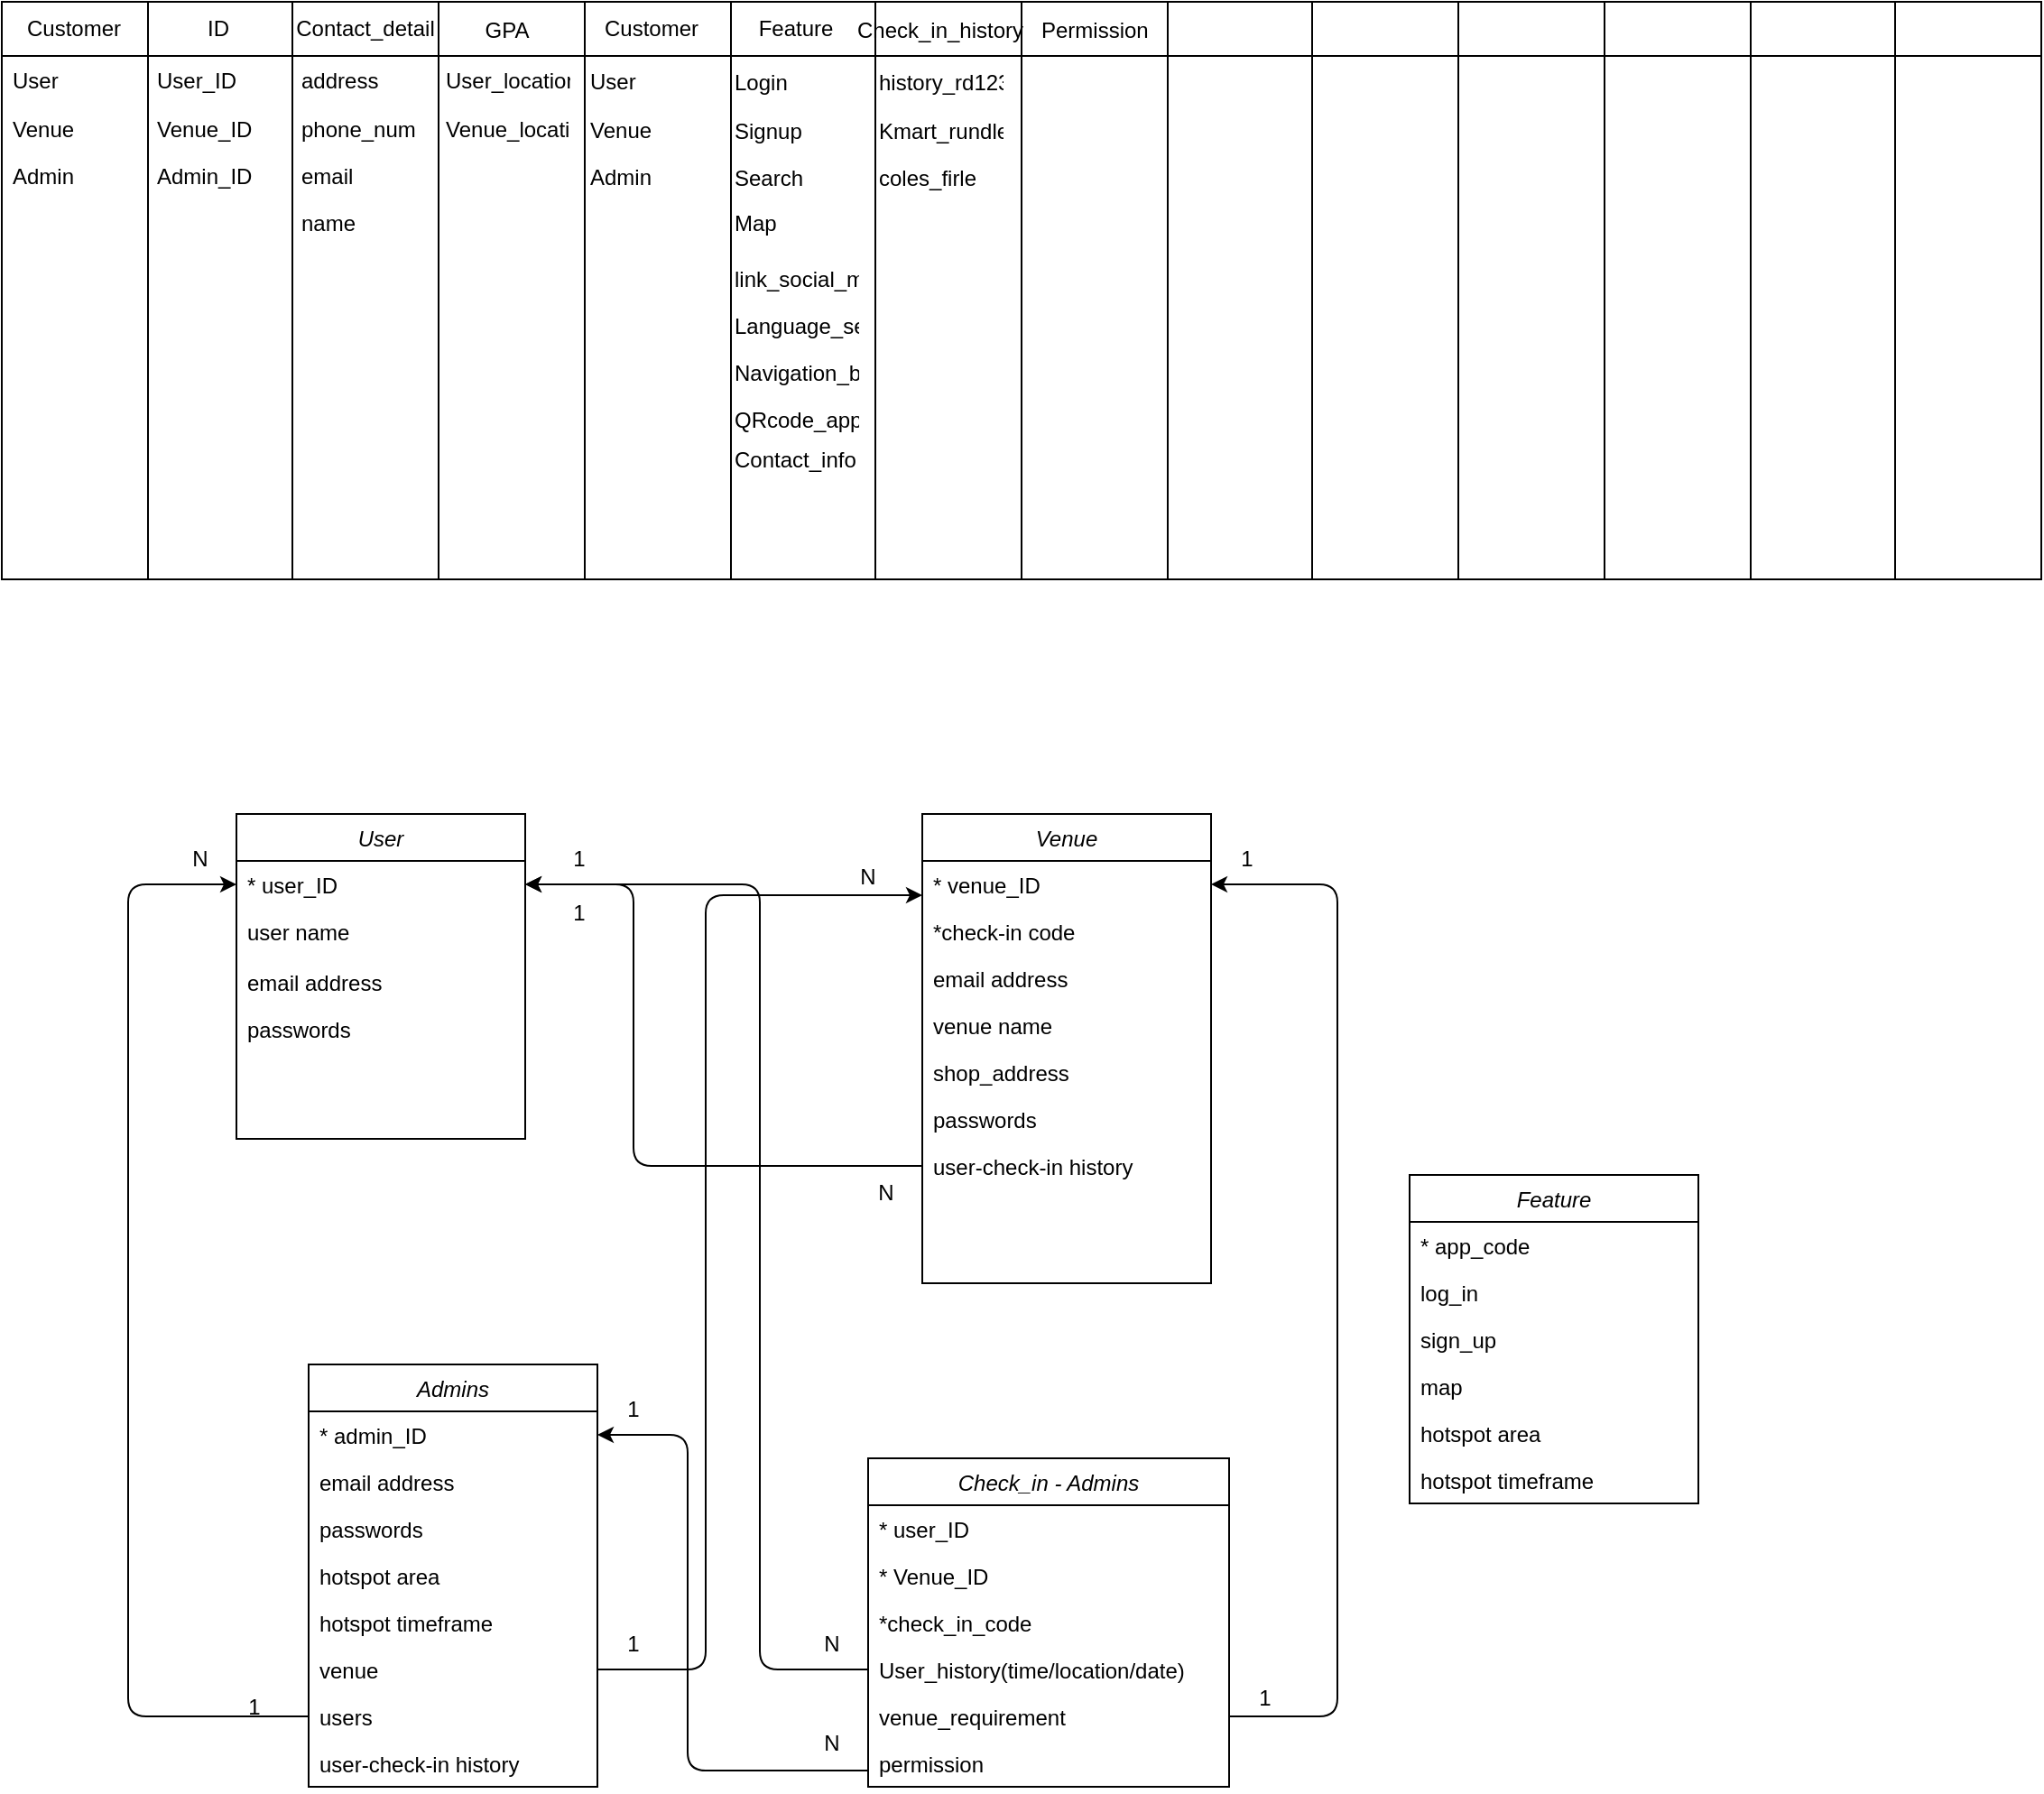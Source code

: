 <mxfile version="14.6.0" type="github">
  <diagram id="C5RBs43oDa-KdzZeNtuy" name="Page-1">
    <mxGraphModel dx="1242" dy="1795" grid="1" gridSize="10" guides="1" tooltips="1" connect="1" arrows="1" fold="1" page="1" pageScale="1" pageWidth="827" pageHeight="1169" math="0" shadow="0">
      <root>
        <mxCell id="WIyWlLk6GJQsqaUBKTNV-0" />
        <mxCell id="WIyWlLk6GJQsqaUBKTNV-1" parent="WIyWlLk6GJQsqaUBKTNV-0" />
        <mxCell id="zkfFHV4jXpPFQw0GAbJ--0" value="User" style="swimlane;fontStyle=2;align=center;verticalAlign=top;childLayout=stackLayout;horizontal=1;startSize=26;horizontalStack=0;resizeParent=1;resizeLast=0;collapsible=1;marginBottom=0;rounded=0;shadow=0;strokeWidth=1;" parent="WIyWlLk6GJQsqaUBKTNV-1" vertex="1">
          <mxGeometry x="150" y="330" width="160" height="180" as="geometry">
            <mxRectangle x="230" y="140" width="160" height="26" as="alternateBounds" />
          </mxGeometry>
        </mxCell>
        <mxCell id="zkfFHV4jXpPFQw0GAbJ--1" value="* user_ID" style="text;align=left;verticalAlign=top;spacingLeft=4;spacingRight=4;overflow=hidden;rotatable=0;points=[[0,0.5],[1,0.5]];portConstraint=eastwest;" parent="zkfFHV4jXpPFQw0GAbJ--0" vertex="1">
          <mxGeometry y="26" width="160" height="26" as="geometry" />
        </mxCell>
        <mxCell id="zkfFHV4jXpPFQw0GAbJ--2" value="user name" style="text;align=left;verticalAlign=top;spacingLeft=4;spacingRight=4;overflow=hidden;rotatable=0;points=[[0,0.5],[1,0.5]];portConstraint=eastwest;rounded=0;shadow=0;html=0;" parent="zkfFHV4jXpPFQw0GAbJ--0" vertex="1">
          <mxGeometry y="52" width="160" height="28" as="geometry" />
        </mxCell>
        <mxCell id="zkfFHV4jXpPFQw0GAbJ--3" value="email address" style="text;align=left;verticalAlign=top;spacingLeft=4;spacingRight=4;overflow=hidden;rotatable=0;points=[[0,0.5],[1,0.5]];portConstraint=eastwest;rounded=0;shadow=0;html=0;" parent="zkfFHV4jXpPFQw0GAbJ--0" vertex="1">
          <mxGeometry y="80" width="160" height="26" as="geometry" />
        </mxCell>
        <mxCell id="_Yc2YSAm_R70ft2o-H0N-0" value="passwords" style="text;align=left;verticalAlign=top;spacingLeft=4;spacingRight=4;overflow=hidden;rotatable=0;points=[[0,0.5],[1,0.5]];portConstraint=eastwest;rounded=0;shadow=0;html=0;" parent="zkfFHV4jXpPFQw0GAbJ--0" vertex="1">
          <mxGeometry y="106" width="160" height="26" as="geometry" />
        </mxCell>
        <mxCell id="_Yc2YSAm_R70ft2o-H0N-7" value="Venue" style="swimlane;fontStyle=2;align=center;verticalAlign=top;childLayout=stackLayout;horizontal=1;startSize=26;horizontalStack=0;resizeParent=1;resizeLast=0;collapsible=1;marginBottom=0;rounded=0;shadow=0;strokeWidth=1;" parent="WIyWlLk6GJQsqaUBKTNV-1" vertex="1">
          <mxGeometry x="530" y="330" width="160" height="260" as="geometry">
            <mxRectangle x="230" y="140" width="160" height="26" as="alternateBounds" />
          </mxGeometry>
        </mxCell>
        <mxCell id="_Yc2YSAm_R70ft2o-H0N-8" value="* venue_ID" style="text;align=left;verticalAlign=top;spacingLeft=4;spacingRight=4;overflow=hidden;rotatable=0;points=[[0,0.5],[1,0.5]];portConstraint=eastwest;" parent="_Yc2YSAm_R70ft2o-H0N-7" vertex="1">
          <mxGeometry y="26" width="160" height="26" as="geometry" />
        </mxCell>
        <mxCell id="_Yc2YSAm_R70ft2o-H0N-12" value="*check-in code" style="text;align=left;verticalAlign=top;spacingLeft=4;spacingRight=4;overflow=hidden;rotatable=0;points=[[0,0.5],[1,0.5]];portConstraint=eastwest;rounded=0;shadow=0;html=0;" parent="_Yc2YSAm_R70ft2o-H0N-7" vertex="1">
          <mxGeometry y="52" width="160" height="26" as="geometry" />
        </mxCell>
        <mxCell id="_Yc2YSAm_R70ft2o-H0N-10" value="email address" style="text;align=left;verticalAlign=top;spacingLeft=4;spacingRight=4;overflow=hidden;rotatable=0;points=[[0,0.5],[1,0.5]];portConstraint=eastwest;rounded=0;shadow=0;html=0;" parent="_Yc2YSAm_R70ft2o-H0N-7" vertex="1">
          <mxGeometry y="78" width="160" height="26" as="geometry" />
        </mxCell>
        <mxCell id="_Yc2YSAm_R70ft2o-H0N-9" value="venue name" style="text;align=left;verticalAlign=top;spacingLeft=4;spacingRight=4;overflow=hidden;rotatable=0;points=[[0,0.5],[1,0.5]];portConstraint=eastwest;rounded=0;shadow=0;html=0;" parent="_Yc2YSAm_R70ft2o-H0N-7" vertex="1">
          <mxGeometry y="104" width="160" height="26" as="geometry" />
        </mxCell>
        <mxCell id="_Yc2YSAm_R70ft2o-H0N-15" value="shop_address" style="text;align=left;verticalAlign=top;spacingLeft=4;spacingRight=4;overflow=hidden;rotatable=0;points=[[0,0.5],[1,0.5]];portConstraint=eastwest;rounded=0;shadow=0;html=0;" parent="_Yc2YSAm_R70ft2o-H0N-7" vertex="1">
          <mxGeometry y="130" width="160" height="26" as="geometry" />
        </mxCell>
        <mxCell id="_Yc2YSAm_R70ft2o-H0N-11" value="passwords" style="text;align=left;verticalAlign=top;spacingLeft=4;spacingRight=4;overflow=hidden;rotatable=0;points=[[0,0.5],[1,0.5]];portConstraint=eastwest;rounded=0;shadow=0;html=0;" parent="_Yc2YSAm_R70ft2o-H0N-7" vertex="1">
          <mxGeometry y="156" width="160" height="26" as="geometry" />
        </mxCell>
        <mxCell id="_Yc2YSAm_R70ft2o-H0N-17" value="user-check-in history" style="text;align=left;verticalAlign=top;spacingLeft=4;spacingRight=4;overflow=hidden;rotatable=0;points=[[0,0.5],[1,0.5]];portConstraint=eastwest;rounded=0;shadow=0;html=0;" parent="_Yc2YSAm_R70ft2o-H0N-7" vertex="1">
          <mxGeometry y="182" width="160" height="26" as="geometry" />
        </mxCell>
        <mxCell id="_Yc2YSAm_R70ft2o-H0N-18" value="Feature" style="swimlane;fontStyle=2;align=center;verticalAlign=top;childLayout=stackLayout;horizontal=1;startSize=26;horizontalStack=0;resizeParent=1;resizeLast=0;collapsible=1;marginBottom=0;rounded=0;shadow=0;strokeWidth=1;" parent="WIyWlLk6GJQsqaUBKTNV-1" vertex="1">
          <mxGeometry x="800" y="530" width="160" height="182" as="geometry">
            <mxRectangle x="230" y="140" width="160" height="26" as="alternateBounds" />
          </mxGeometry>
        </mxCell>
        <mxCell id="_Yc2YSAm_R70ft2o-H0N-19" value="* app_code" style="text;align=left;verticalAlign=top;spacingLeft=4;spacingRight=4;overflow=hidden;rotatable=0;points=[[0,0.5],[1,0.5]];portConstraint=eastwest;" parent="_Yc2YSAm_R70ft2o-H0N-18" vertex="1">
          <mxGeometry y="26" width="160" height="26" as="geometry" />
        </mxCell>
        <mxCell id="_Yc2YSAm_R70ft2o-H0N-29" value="log_in" style="text;align=left;verticalAlign=top;spacingLeft=4;spacingRight=4;overflow=hidden;rotatable=0;points=[[0,0.5],[1,0.5]];portConstraint=eastwest;rounded=0;shadow=0;html=0;" parent="_Yc2YSAm_R70ft2o-H0N-18" vertex="1">
          <mxGeometry y="52" width="160" height="26" as="geometry" />
        </mxCell>
        <mxCell id="_Yc2YSAm_R70ft2o-H0N-22" value="sign_up" style="text;align=left;verticalAlign=top;spacingLeft=4;spacingRight=4;overflow=hidden;rotatable=0;points=[[0,0.5],[1,0.5]];portConstraint=eastwest;rounded=0;shadow=0;html=0;" parent="_Yc2YSAm_R70ft2o-H0N-18" vertex="1">
          <mxGeometry y="78" width="160" height="26" as="geometry" />
        </mxCell>
        <mxCell id="_Yc2YSAm_R70ft2o-H0N-24" value="map" style="text;align=left;verticalAlign=top;spacingLeft=4;spacingRight=4;overflow=hidden;rotatable=0;points=[[0,0.5],[1,0.5]];portConstraint=eastwest;rounded=0;shadow=0;html=0;" parent="_Yc2YSAm_R70ft2o-H0N-18" vertex="1">
          <mxGeometry y="104" width="160" height="26" as="geometry" />
        </mxCell>
        <mxCell id="Tn1eHENGpZ-2e6yi4WYP-84" value="hotspot area" style="text;align=left;verticalAlign=top;spacingLeft=4;spacingRight=4;overflow=hidden;rotatable=0;points=[[0,0.5],[1,0.5]];portConstraint=eastwest;rounded=0;shadow=0;html=0;" vertex="1" parent="_Yc2YSAm_R70ft2o-H0N-18">
          <mxGeometry y="130" width="160" height="26" as="geometry" />
        </mxCell>
        <mxCell id="Tn1eHENGpZ-2e6yi4WYP-85" value="hotspot timeframe" style="text;align=left;verticalAlign=top;spacingLeft=4;spacingRight=4;overflow=hidden;rotatable=0;points=[[0,0.5],[1,0.5]];portConstraint=eastwest;rounded=0;shadow=0;html=0;" vertex="1" parent="_Yc2YSAm_R70ft2o-H0N-18">
          <mxGeometry y="156" width="160" height="26" as="geometry" />
        </mxCell>
        <mxCell id="_Yc2YSAm_R70ft2o-H0N-30" value="Admins" style="swimlane;fontStyle=2;align=center;verticalAlign=top;childLayout=stackLayout;horizontal=1;startSize=26;horizontalStack=0;resizeParent=1;resizeLast=0;collapsible=1;marginBottom=0;rounded=0;shadow=0;strokeWidth=1;" parent="WIyWlLk6GJQsqaUBKTNV-1" vertex="1">
          <mxGeometry x="190" y="635" width="160" height="234" as="geometry">
            <mxRectangle x="230" y="140" width="160" height="26" as="alternateBounds" />
          </mxGeometry>
        </mxCell>
        <mxCell id="_Yc2YSAm_R70ft2o-H0N-31" value="* admin_ID" style="text;align=left;verticalAlign=top;spacingLeft=4;spacingRight=4;overflow=hidden;rotatable=0;points=[[0,0.5],[1,0.5]];portConstraint=eastwest;" parent="_Yc2YSAm_R70ft2o-H0N-30" vertex="1">
          <mxGeometry y="26" width="160" height="26" as="geometry" />
        </mxCell>
        <mxCell id="_Yc2YSAm_R70ft2o-H0N-32" value="email address" style="text;align=left;verticalAlign=top;spacingLeft=4;spacingRight=4;overflow=hidden;rotatable=0;points=[[0,0.5],[1,0.5]];portConstraint=eastwest;rounded=0;shadow=0;html=0;" parent="_Yc2YSAm_R70ft2o-H0N-30" vertex="1">
          <mxGeometry y="52" width="160" height="26" as="geometry" />
        </mxCell>
        <mxCell id="_Yc2YSAm_R70ft2o-H0N-33" value="passwords" style="text;align=left;verticalAlign=top;spacingLeft=4;spacingRight=4;overflow=hidden;rotatable=0;points=[[0,0.5],[1,0.5]];portConstraint=eastwest;rounded=0;shadow=0;html=0;" parent="_Yc2YSAm_R70ft2o-H0N-30" vertex="1">
          <mxGeometry y="78" width="160" height="26" as="geometry" />
        </mxCell>
        <mxCell id="_Yc2YSAm_R70ft2o-H0N-34" value="hotspot area" style="text;align=left;verticalAlign=top;spacingLeft=4;spacingRight=4;overflow=hidden;rotatable=0;points=[[0,0.5],[1,0.5]];portConstraint=eastwest;rounded=0;shadow=0;html=0;" parent="_Yc2YSAm_R70ft2o-H0N-30" vertex="1">
          <mxGeometry y="104" width="160" height="26" as="geometry" />
        </mxCell>
        <mxCell id="_Yc2YSAm_R70ft2o-H0N-35" value="hotspot timeframe" style="text;align=left;verticalAlign=top;spacingLeft=4;spacingRight=4;overflow=hidden;rotatable=0;points=[[0,0.5],[1,0.5]];portConstraint=eastwest;rounded=0;shadow=0;html=0;" parent="_Yc2YSAm_R70ft2o-H0N-30" vertex="1">
          <mxGeometry y="130" width="160" height="26" as="geometry" />
        </mxCell>
        <mxCell id="_Yc2YSAm_R70ft2o-H0N-36" value="venue" style="text;align=left;verticalAlign=top;spacingLeft=4;spacingRight=4;overflow=hidden;rotatable=0;points=[[0,0.5],[1,0.5]];portConstraint=eastwest;rounded=0;shadow=0;html=0;" parent="_Yc2YSAm_R70ft2o-H0N-30" vertex="1">
          <mxGeometry y="156" width="160" height="26" as="geometry" />
        </mxCell>
        <mxCell id="_Yc2YSAm_R70ft2o-H0N-37" value="users" style="text;align=left;verticalAlign=top;spacingLeft=4;spacingRight=4;overflow=hidden;rotatable=0;points=[[0,0.5],[1,0.5]];portConstraint=eastwest;rounded=0;shadow=0;html=0;" parent="_Yc2YSAm_R70ft2o-H0N-30" vertex="1">
          <mxGeometry y="182" width="160" height="26" as="geometry" />
        </mxCell>
        <mxCell id="_Yc2YSAm_R70ft2o-H0N-38" value="user-check-in history" style="text;align=left;verticalAlign=top;spacingLeft=4;spacingRight=4;overflow=hidden;rotatable=0;points=[[0,0.5],[1,0.5]];portConstraint=eastwest;rounded=0;shadow=0;html=0;" parent="_Yc2YSAm_R70ft2o-H0N-30" vertex="1">
          <mxGeometry y="208" width="160" height="26" as="geometry" />
        </mxCell>
        <mxCell id="_Yc2YSAm_R70ft2o-H0N-39" value="" style="endArrow=classic;html=1;exitX=1;exitY=0.5;exitDx=0;exitDy=0;" parent="WIyWlLk6GJQsqaUBKTNV-1" source="_Yc2YSAm_R70ft2o-H0N-36" edge="1">
          <mxGeometry width="50" height="50" relative="1" as="geometry">
            <mxPoint x="400" y="675" as="sourcePoint" />
            <mxPoint x="530" y="375" as="targetPoint" />
            <Array as="points">
              <mxPoint x="410" y="804" />
              <mxPoint x="410" y="375" />
            </Array>
          </mxGeometry>
        </mxCell>
        <mxCell id="_Yc2YSAm_R70ft2o-H0N-40" value="1" style="text;html=1;strokeColor=none;fillColor=none;align=center;verticalAlign=middle;whiteSpace=wrap;rounded=0;" parent="WIyWlLk6GJQsqaUBKTNV-1" vertex="1">
          <mxGeometry x="350" y="779.5" width="40" height="20" as="geometry" />
        </mxCell>
        <mxCell id="_Yc2YSAm_R70ft2o-H0N-41" value="N" style="text;html=1;strokeColor=none;fillColor=none;align=center;verticalAlign=middle;whiteSpace=wrap;rounded=0;" parent="WIyWlLk6GJQsqaUBKTNV-1" vertex="1">
          <mxGeometry x="480" y="355" width="40" height="20" as="geometry" />
        </mxCell>
        <mxCell id="_Yc2YSAm_R70ft2o-H0N-45" value="" style="endArrow=classic;html=1;entryX=0;entryY=0.5;entryDx=0;entryDy=0;exitX=0;exitY=0.5;exitDx=0;exitDy=0;" parent="WIyWlLk6GJQsqaUBKTNV-1" source="_Yc2YSAm_R70ft2o-H0N-37" target="zkfFHV4jXpPFQw0GAbJ--1" edge="1">
          <mxGeometry width="50" height="50" relative="1" as="geometry">
            <mxPoint x="400" y="675" as="sourcePoint" />
            <mxPoint x="450" y="625" as="targetPoint" />
            <Array as="points">
              <mxPoint x="90" y="830" />
              <mxPoint x="90" y="369" />
            </Array>
          </mxGeometry>
        </mxCell>
        <mxCell id="_Yc2YSAm_R70ft2o-H0N-46" value="1" style="text;html=1;strokeColor=none;fillColor=none;align=center;verticalAlign=middle;whiteSpace=wrap;rounded=0;" parent="WIyWlLk6GJQsqaUBKTNV-1" vertex="1">
          <mxGeometry x="140" y="815" width="40" height="20" as="geometry" />
        </mxCell>
        <mxCell id="_Yc2YSAm_R70ft2o-H0N-48" value="N" style="text;html=1;strokeColor=none;fillColor=none;align=center;verticalAlign=middle;whiteSpace=wrap;rounded=0;" parent="WIyWlLk6GJQsqaUBKTNV-1" vertex="1">
          <mxGeometry x="110" y="345" width="40" height="20" as="geometry" />
        </mxCell>
        <mxCell id="_Yc2YSAm_R70ft2o-H0N-50" value="" style="endArrow=classic;html=1;exitX=0;exitY=0.5;exitDx=0;exitDy=0;entryX=1;entryY=0.5;entryDx=0;entryDy=0;" parent="WIyWlLk6GJQsqaUBKTNV-1" source="_Yc2YSAm_R70ft2o-H0N-17" target="zkfFHV4jXpPFQw0GAbJ--1" edge="1">
          <mxGeometry width="50" height="50" relative="1" as="geometry">
            <mxPoint x="400" y="675" as="sourcePoint" />
            <mxPoint x="450" y="625" as="targetPoint" />
            <Array as="points">
              <mxPoint x="370" y="525" />
              <mxPoint x="370" y="369" />
            </Array>
          </mxGeometry>
        </mxCell>
        <mxCell id="_Yc2YSAm_R70ft2o-H0N-51" value="1" style="text;html=1;strokeColor=none;fillColor=none;align=center;verticalAlign=middle;whiteSpace=wrap;rounded=0;" parent="WIyWlLk6GJQsqaUBKTNV-1" vertex="1">
          <mxGeometry x="320" y="345" width="40" height="20" as="geometry" />
        </mxCell>
        <mxCell id="_Yc2YSAm_R70ft2o-H0N-53" value="N" style="text;html=1;strokeColor=none;fillColor=none;align=center;verticalAlign=middle;whiteSpace=wrap;rounded=0;" parent="WIyWlLk6GJQsqaUBKTNV-1" vertex="1">
          <mxGeometry x="490" y="530" width="40" height="20" as="geometry" />
        </mxCell>
        <mxCell id="Tn1eHENGpZ-2e6yi4WYP-1" value="" style="shape=table;html=1;whiteSpace=wrap;startSize=0;container=1;collapsible=0;childLayout=tableLayout;" vertex="1" parent="WIyWlLk6GJQsqaUBKTNV-1">
          <mxGeometry x="20" y="-120" width="1130" height="320" as="geometry" />
        </mxCell>
        <mxCell id="Tn1eHENGpZ-2e6yi4WYP-2" value="" style="shape=partialRectangle;html=1;whiteSpace=wrap;collapsible=0;dropTarget=0;pointerEvents=0;fillColor=none;top=0;left=0;bottom=0;right=0;points=[[0,0.5],[1,0.5]];portConstraint=eastwest;" vertex="1" parent="Tn1eHENGpZ-2e6yi4WYP-1">
          <mxGeometry width="1130" height="30" as="geometry" />
        </mxCell>
        <mxCell id="Tn1eHENGpZ-2e6yi4WYP-3" value="" style="shape=partialRectangle;html=1;whiteSpace=wrap;connectable=0;overflow=hidden;fillColor=none;top=0;left=0;bottom=0;right=0;" vertex="1" parent="Tn1eHENGpZ-2e6yi4WYP-2">
          <mxGeometry width="81" height="30" as="geometry" />
        </mxCell>
        <mxCell id="Tn1eHENGpZ-2e6yi4WYP-4" value="" style="shape=partialRectangle;html=1;whiteSpace=wrap;connectable=0;overflow=hidden;fillColor=none;top=0;left=0;bottom=0;right=0;" vertex="1" parent="Tn1eHENGpZ-2e6yi4WYP-2">
          <mxGeometry x="81" width="80" height="30" as="geometry" />
        </mxCell>
        <mxCell id="Tn1eHENGpZ-2e6yi4WYP-5" value="Contact_detail" style="shape=partialRectangle;html=1;whiteSpace=wrap;connectable=0;overflow=hidden;fillColor=none;top=0;left=0;bottom=0;right=0;" vertex="1" parent="Tn1eHENGpZ-2e6yi4WYP-2">
          <mxGeometry x="161" width="81" height="30" as="geometry" />
        </mxCell>
        <mxCell id="Tn1eHENGpZ-2e6yi4WYP-6" value="" style="shape=partialRectangle;html=1;whiteSpace=wrap;connectable=0;overflow=hidden;fillColor=none;top=0;left=0;bottom=0;right=0;" vertex="1" parent="Tn1eHENGpZ-2e6yi4WYP-2">
          <mxGeometry x="242" width="81" height="30" as="geometry" />
        </mxCell>
        <mxCell id="Tn1eHENGpZ-2e6yi4WYP-7" value="" style="shape=partialRectangle;html=1;whiteSpace=wrap;connectable=0;overflow=hidden;fillColor=none;top=0;left=0;bottom=0;right=0;" vertex="1" parent="Tn1eHENGpZ-2e6yi4WYP-2">
          <mxGeometry x="323" width="81" height="30" as="geometry" />
        </mxCell>
        <mxCell id="Tn1eHENGpZ-2e6yi4WYP-8" value="" style="shape=partialRectangle;html=1;whiteSpace=wrap;connectable=0;overflow=hidden;fillColor=none;top=0;left=0;bottom=0;right=0;" vertex="1" parent="Tn1eHENGpZ-2e6yi4WYP-2">
          <mxGeometry x="404" width="80" height="30" as="geometry" />
        </mxCell>
        <mxCell id="Tn1eHENGpZ-2e6yi4WYP-9" value="" style="shape=partialRectangle;html=1;whiteSpace=wrap;connectable=0;overflow=hidden;fillColor=none;top=0;left=0;bottom=0;right=0;" vertex="1" parent="Tn1eHENGpZ-2e6yi4WYP-2">
          <mxGeometry x="484" width="81" height="30" as="geometry" />
        </mxCell>
        <mxCell id="Tn1eHENGpZ-2e6yi4WYP-10" value="" style="shape=partialRectangle;html=1;whiteSpace=wrap;connectable=0;overflow=hidden;fillColor=none;top=0;left=0;bottom=0;right=0;" vertex="1" parent="Tn1eHENGpZ-2e6yi4WYP-2">
          <mxGeometry x="565" width="81" height="30" as="geometry" />
        </mxCell>
        <mxCell id="Tn1eHENGpZ-2e6yi4WYP-11" value="" style="shape=partialRectangle;html=1;whiteSpace=wrap;connectable=0;overflow=hidden;fillColor=none;top=0;left=0;bottom=0;right=0;" vertex="1" parent="Tn1eHENGpZ-2e6yi4WYP-2">
          <mxGeometry x="646" width="80" height="30" as="geometry" />
        </mxCell>
        <mxCell id="Tn1eHENGpZ-2e6yi4WYP-12" value="" style="shape=partialRectangle;html=1;whiteSpace=wrap;connectable=0;overflow=hidden;fillColor=none;top=0;left=0;bottom=0;right=0;" vertex="1" parent="Tn1eHENGpZ-2e6yi4WYP-2">
          <mxGeometry x="726" width="81" height="30" as="geometry" />
        </mxCell>
        <mxCell id="Tn1eHENGpZ-2e6yi4WYP-13" value="" style="shape=partialRectangle;html=1;whiteSpace=wrap;connectable=0;overflow=hidden;fillColor=none;top=0;left=0;bottom=0;right=0;" vertex="1" parent="Tn1eHENGpZ-2e6yi4WYP-2">
          <mxGeometry x="807" width="81" height="30" as="geometry" />
        </mxCell>
        <mxCell id="Tn1eHENGpZ-2e6yi4WYP-14" value="" style="shape=partialRectangle;html=1;whiteSpace=wrap;connectable=0;overflow=hidden;fillColor=none;top=0;left=0;bottom=0;right=0;" vertex="1" parent="Tn1eHENGpZ-2e6yi4WYP-2">
          <mxGeometry x="888" width="81" height="30" as="geometry" />
        </mxCell>
        <mxCell id="Tn1eHENGpZ-2e6yi4WYP-15" value="" style="shape=partialRectangle;html=1;whiteSpace=wrap;connectable=0;overflow=hidden;fillColor=none;top=0;left=0;bottom=0;right=0;" vertex="1" parent="Tn1eHENGpZ-2e6yi4WYP-2">
          <mxGeometry x="969" width="80" height="30" as="geometry" />
        </mxCell>
        <mxCell id="Tn1eHENGpZ-2e6yi4WYP-16" value="" style="shape=partialRectangle;html=1;whiteSpace=wrap;connectable=0;overflow=hidden;fillColor=none;top=0;left=0;bottom=0;right=0;" vertex="1" parent="Tn1eHENGpZ-2e6yi4WYP-2">
          <mxGeometry x="1049" width="81" height="30" as="geometry" />
        </mxCell>
        <mxCell id="Tn1eHENGpZ-2e6yi4WYP-17" value="" style="shape=partialRectangle;html=1;whiteSpace=wrap;collapsible=0;dropTarget=0;pointerEvents=0;fillColor=none;top=0;left=0;bottom=0;right=0;points=[[0,0.5],[1,0.5]];portConstraint=eastwest;" vertex="1" parent="Tn1eHENGpZ-2e6yi4WYP-1">
          <mxGeometry y="30" width="1130" height="290" as="geometry" />
        </mxCell>
        <mxCell id="Tn1eHENGpZ-2e6yi4WYP-18" value="" style="shape=partialRectangle;html=1;whiteSpace=wrap;connectable=0;overflow=hidden;fillColor=none;top=0;left=0;bottom=0;right=0;" vertex="1" parent="Tn1eHENGpZ-2e6yi4WYP-17">
          <mxGeometry width="81" height="290" as="geometry" />
        </mxCell>
        <mxCell id="Tn1eHENGpZ-2e6yi4WYP-19" value="" style="shape=partialRectangle;html=1;whiteSpace=wrap;connectable=0;overflow=hidden;fillColor=none;top=0;left=0;bottom=0;right=0;" vertex="1" parent="Tn1eHENGpZ-2e6yi4WYP-17">
          <mxGeometry x="81" width="80" height="290" as="geometry" />
        </mxCell>
        <mxCell id="Tn1eHENGpZ-2e6yi4WYP-20" value="" style="shape=partialRectangle;html=1;whiteSpace=wrap;connectable=0;overflow=hidden;fillColor=none;top=0;left=0;bottom=0;right=0;" vertex="1" parent="Tn1eHENGpZ-2e6yi4WYP-17">
          <mxGeometry x="161" width="81" height="290" as="geometry" />
        </mxCell>
        <mxCell id="Tn1eHENGpZ-2e6yi4WYP-21" value="" style="shape=partialRectangle;html=1;whiteSpace=wrap;connectable=0;overflow=hidden;fillColor=none;top=0;left=0;bottom=0;right=0;" vertex="1" parent="Tn1eHENGpZ-2e6yi4WYP-17">
          <mxGeometry x="242" width="81" height="290" as="geometry" />
        </mxCell>
        <mxCell id="Tn1eHENGpZ-2e6yi4WYP-22" value="" style="shape=partialRectangle;html=1;whiteSpace=wrap;connectable=0;overflow=hidden;fillColor=none;top=0;left=0;bottom=0;right=0;" vertex="1" parent="Tn1eHENGpZ-2e6yi4WYP-17">
          <mxGeometry x="323" width="81" height="290" as="geometry" />
        </mxCell>
        <mxCell id="Tn1eHENGpZ-2e6yi4WYP-23" value="" style="shape=partialRectangle;html=1;whiteSpace=wrap;connectable=0;overflow=hidden;fillColor=none;top=0;left=0;bottom=0;right=0;" vertex="1" parent="Tn1eHENGpZ-2e6yi4WYP-17">
          <mxGeometry x="404" width="80" height="290" as="geometry" />
        </mxCell>
        <mxCell id="Tn1eHENGpZ-2e6yi4WYP-24" value="" style="shape=partialRectangle;html=1;whiteSpace=wrap;connectable=0;overflow=hidden;fillColor=none;top=0;left=0;bottom=0;right=0;" vertex="1" parent="Tn1eHENGpZ-2e6yi4WYP-17">
          <mxGeometry x="484" width="81" height="290" as="geometry" />
        </mxCell>
        <mxCell id="Tn1eHENGpZ-2e6yi4WYP-25" value="" style="shape=partialRectangle;html=1;whiteSpace=wrap;connectable=0;overflow=hidden;fillColor=none;top=0;left=0;bottom=0;right=0;" vertex="1" parent="Tn1eHENGpZ-2e6yi4WYP-17">
          <mxGeometry x="565" width="81" height="290" as="geometry" />
        </mxCell>
        <mxCell id="Tn1eHENGpZ-2e6yi4WYP-26" value="" style="shape=partialRectangle;html=1;whiteSpace=wrap;connectable=0;overflow=hidden;fillColor=none;top=0;left=0;bottom=0;right=0;" vertex="1" parent="Tn1eHENGpZ-2e6yi4WYP-17">
          <mxGeometry x="646" width="80" height="290" as="geometry" />
        </mxCell>
        <mxCell id="Tn1eHENGpZ-2e6yi4WYP-27" value="" style="shape=partialRectangle;html=1;whiteSpace=wrap;connectable=0;overflow=hidden;fillColor=none;top=0;left=0;bottom=0;right=0;" vertex="1" parent="Tn1eHENGpZ-2e6yi4WYP-17">
          <mxGeometry x="726" width="81" height="290" as="geometry" />
        </mxCell>
        <mxCell id="Tn1eHENGpZ-2e6yi4WYP-28" value="" style="shape=partialRectangle;html=1;whiteSpace=wrap;connectable=0;overflow=hidden;fillColor=none;top=0;left=0;bottom=0;right=0;" vertex="1" parent="Tn1eHENGpZ-2e6yi4WYP-17">
          <mxGeometry x="807" width="81" height="290" as="geometry" />
        </mxCell>
        <mxCell id="Tn1eHENGpZ-2e6yi4WYP-29" value="" style="shape=partialRectangle;html=1;whiteSpace=wrap;connectable=0;overflow=hidden;fillColor=none;top=0;left=0;bottom=0;right=0;" vertex="1" parent="Tn1eHENGpZ-2e6yi4WYP-17">
          <mxGeometry x="888" width="81" height="290" as="geometry" />
        </mxCell>
        <mxCell id="Tn1eHENGpZ-2e6yi4WYP-30" value="" style="shape=partialRectangle;html=1;whiteSpace=wrap;connectable=0;overflow=hidden;fillColor=none;top=0;left=0;bottom=0;right=0;" vertex="1" parent="Tn1eHENGpZ-2e6yi4WYP-17">
          <mxGeometry x="969" width="80" height="290" as="geometry" />
        </mxCell>
        <mxCell id="Tn1eHENGpZ-2e6yi4WYP-31" value="" style="shape=partialRectangle;html=1;whiteSpace=wrap;connectable=0;overflow=hidden;fillColor=none;top=0;left=0;bottom=0;right=0;" vertex="1" parent="Tn1eHENGpZ-2e6yi4WYP-17">
          <mxGeometry x="1049" width="81" height="290" as="geometry" />
        </mxCell>
        <mxCell id="Tn1eHENGpZ-2e6yi4WYP-32" value="Customer" style="text;html=1;strokeColor=none;fillColor=none;align=center;verticalAlign=middle;whiteSpace=wrap;rounded=0;" vertex="1" parent="WIyWlLk6GJQsqaUBKTNV-1">
          <mxGeometry x="20" y="-120" width="80" height="30" as="geometry" />
        </mxCell>
        <mxCell id="Tn1eHENGpZ-2e6yi4WYP-33" value="User" style="text;align=left;verticalAlign=top;spacingLeft=4;spacingRight=4;overflow=hidden;rotatable=0;points=[[0,0.5],[1,0.5]];portConstraint=eastwest;" vertex="1" parent="WIyWlLk6GJQsqaUBKTNV-1">
          <mxGeometry x="20" y="-90" width="80" height="26" as="geometry" />
        </mxCell>
        <mxCell id="Tn1eHENGpZ-2e6yi4WYP-34" value="Venue" style="text;align=left;verticalAlign=top;spacingLeft=4;spacingRight=4;overflow=hidden;rotatable=0;points=[[0,0.5],[1,0.5]];portConstraint=eastwest;" vertex="1" parent="WIyWlLk6GJQsqaUBKTNV-1">
          <mxGeometry x="20" y="-63" width="80" height="26" as="geometry" />
        </mxCell>
        <mxCell id="Tn1eHENGpZ-2e6yi4WYP-35" value="Admin" style="text;align=left;verticalAlign=top;spacingLeft=4;spacingRight=4;overflow=hidden;rotatable=0;points=[[0,0.5],[1,0.5]];portConstraint=eastwest;" vertex="1" parent="WIyWlLk6GJQsqaUBKTNV-1">
          <mxGeometry x="20" y="-37" width="80" height="26" as="geometry" />
        </mxCell>
        <mxCell id="Tn1eHENGpZ-2e6yi4WYP-38" value="ID" style="text;html=1;strokeColor=none;fillColor=none;align=center;verticalAlign=middle;whiteSpace=wrap;rounded=0;" vertex="1" parent="WIyWlLk6GJQsqaUBKTNV-1">
          <mxGeometry x="100" y="-120" width="80" height="30" as="geometry" />
        </mxCell>
        <mxCell id="Tn1eHENGpZ-2e6yi4WYP-46" value="User_ID" style="text;align=left;verticalAlign=top;spacingLeft=4;spacingRight=4;overflow=hidden;rotatable=0;points=[[0,0.5],[1,0.5]];portConstraint=eastwest;" vertex="1" parent="WIyWlLk6GJQsqaUBKTNV-1">
          <mxGeometry x="100" y="-90" width="80" height="26" as="geometry" />
        </mxCell>
        <mxCell id="Tn1eHENGpZ-2e6yi4WYP-47" value="Venue_ID" style="text;align=left;verticalAlign=top;spacingLeft=4;spacingRight=4;overflow=hidden;rotatable=0;points=[[0,0.5],[1,0.5]];portConstraint=eastwest;" vertex="1" parent="WIyWlLk6GJQsqaUBKTNV-1">
          <mxGeometry x="100" y="-63" width="80" height="26" as="geometry" />
        </mxCell>
        <mxCell id="Tn1eHENGpZ-2e6yi4WYP-48" value="Admin_ID" style="text;align=left;verticalAlign=top;spacingLeft=4;spacingRight=4;overflow=hidden;rotatable=0;points=[[0,0.5],[1,0.5]];portConstraint=eastwest;" vertex="1" parent="WIyWlLk6GJQsqaUBKTNV-1">
          <mxGeometry x="100" y="-37" width="80" height="26" as="geometry" />
        </mxCell>
        <mxCell id="Tn1eHENGpZ-2e6yi4WYP-49" value="address" style="text;align=left;verticalAlign=top;spacingLeft=4;spacingRight=4;overflow=hidden;rotatable=0;points=[[0,0.5],[1,0.5]];portConstraint=eastwest;" vertex="1" parent="WIyWlLk6GJQsqaUBKTNV-1">
          <mxGeometry x="180" y="-90" width="80" height="26" as="geometry" />
        </mxCell>
        <mxCell id="Tn1eHENGpZ-2e6yi4WYP-50" value="phone_num" style="text;align=left;verticalAlign=top;spacingLeft=4;spacingRight=4;overflow=hidden;rotatable=0;points=[[0,0.5],[1,0.5]];portConstraint=eastwest;" vertex="1" parent="WIyWlLk6GJQsqaUBKTNV-1">
          <mxGeometry x="180" y="-63" width="80" height="26" as="geometry" />
        </mxCell>
        <mxCell id="Tn1eHENGpZ-2e6yi4WYP-51" value="email" style="text;align=left;verticalAlign=top;spacingLeft=4;spacingRight=4;overflow=hidden;rotatable=0;points=[[0,0.5],[1,0.5]];portConstraint=eastwest;" vertex="1" parent="WIyWlLk6GJQsqaUBKTNV-1">
          <mxGeometry x="180" y="-37" width="80" height="26" as="geometry" />
        </mxCell>
        <mxCell id="Tn1eHENGpZ-2e6yi4WYP-52" value="User_location" style="text;align=left;verticalAlign=top;spacingLeft=4;spacingRight=4;overflow=hidden;rotatable=0;points=[[0,0.5],[1,0.5]];portConstraint=eastwest;" vertex="1" parent="WIyWlLk6GJQsqaUBKTNV-1">
          <mxGeometry x="260" y="-90" width="80" height="26" as="geometry" />
        </mxCell>
        <mxCell id="Tn1eHENGpZ-2e6yi4WYP-53" value="Venue_location" style="text;align=left;verticalAlign=top;spacingLeft=4;spacingRight=4;overflow=hidden;rotatable=0;points=[[0,0.5],[1,0.5]];portConstraint=eastwest;" vertex="1" parent="WIyWlLk6GJQsqaUBKTNV-1">
          <mxGeometry x="260" y="-63" width="80" height="26" as="geometry" />
        </mxCell>
        <mxCell id="Tn1eHENGpZ-2e6yi4WYP-55" value="User" style="text;align=left;verticalAlign=top;spacingLeft=4;spacingRight=4;overflow=hidden;rotatable=0;points=[[0,0.5],[1,0.5]];portConstraint=eastwest;" vertex="1" parent="WIyWlLk6GJQsqaUBKTNV-1">
          <mxGeometry x="340" y="-89.5" width="80" height="26" as="geometry" />
        </mxCell>
        <mxCell id="Tn1eHENGpZ-2e6yi4WYP-56" value="Venue" style="text;align=left;verticalAlign=top;spacingLeft=4;spacingRight=4;overflow=hidden;rotatable=0;points=[[0,0.5],[1,0.5]];portConstraint=eastwest;" vertex="1" parent="WIyWlLk6GJQsqaUBKTNV-1">
          <mxGeometry x="340" y="-62.5" width="80" height="26" as="geometry" />
        </mxCell>
        <mxCell id="Tn1eHENGpZ-2e6yi4WYP-57" value="Admin" style="text;align=left;verticalAlign=top;spacingLeft=4;spacingRight=4;overflow=hidden;rotatable=0;points=[[0,0.5],[1,0.5]];portConstraint=eastwest;" vertex="1" parent="WIyWlLk6GJQsqaUBKTNV-1">
          <mxGeometry x="340" y="-36.5" width="80" height="26" as="geometry" />
        </mxCell>
        <mxCell id="Tn1eHENGpZ-2e6yi4WYP-58" value="GPA" style="text;html=1;strokeColor=none;fillColor=none;align=center;verticalAlign=middle;whiteSpace=wrap;rounded=0;" vertex="1" parent="WIyWlLk6GJQsqaUBKTNV-1">
          <mxGeometry x="260" y="-119.5" width="80" height="30" as="geometry" />
        </mxCell>
        <mxCell id="Tn1eHENGpZ-2e6yi4WYP-59" value="Customer" style="text;html=1;strokeColor=none;fillColor=none;align=center;verticalAlign=middle;whiteSpace=wrap;rounded=0;" vertex="1" parent="WIyWlLk6GJQsqaUBKTNV-1">
          <mxGeometry x="340" y="-120" width="80" height="30" as="geometry" />
        </mxCell>
        <mxCell id="Tn1eHENGpZ-2e6yi4WYP-60" value="name" style="text;align=left;verticalAlign=top;spacingLeft=4;spacingRight=4;overflow=hidden;rotatable=0;points=[[0,0.5],[1,0.5]];portConstraint=eastwest;" vertex="1" parent="WIyWlLk6GJQsqaUBKTNV-1">
          <mxGeometry x="180" y="-11" width="80" height="26" as="geometry" />
        </mxCell>
        <mxCell id="Tn1eHENGpZ-2e6yi4WYP-61" value="Check_in_history" style="text;html=1;strokeColor=none;fillColor=none;align=center;verticalAlign=middle;whiteSpace=wrap;rounded=0;" vertex="1" parent="WIyWlLk6GJQsqaUBKTNV-1">
          <mxGeometry x="500" y="-119" width="80" height="30" as="geometry" />
        </mxCell>
        <mxCell id="Tn1eHENGpZ-2e6yi4WYP-62" value="Login" style="text;align=left;verticalAlign=top;spacingLeft=4;spacingRight=4;overflow=hidden;rotatable=0;points=[[0,0.5],[1,0.5]];portConstraint=eastwest;" vertex="1" parent="WIyWlLk6GJQsqaUBKTNV-1">
          <mxGeometry x="420" y="-89" width="80" height="26" as="geometry" />
        </mxCell>
        <mxCell id="Tn1eHENGpZ-2e6yi4WYP-63" value="Signup" style="text;align=left;verticalAlign=top;spacingLeft=4;spacingRight=4;overflow=hidden;rotatable=0;points=[[0,0.5],[1,0.5]];portConstraint=eastwest;" vertex="1" parent="WIyWlLk6GJQsqaUBKTNV-1">
          <mxGeometry x="420" y="-62" width="80" height="26" as="geometry" />
        </mxCell>
        <mxCell id="Tn1eHENGpZ-2e6yi4WYP-64" value="Search" style="text;align=left;verticalAlign=top;spacingLeft=4;spacingRight=4;overflow=hidden;rotatable=0;points=[[0,0.5],[1,0.5]];portConstraint=eastwest;" vertex="1" parent="WIyWlLk6GJQsqaUBKTNV-1">
          <mxGeometry x="420" y="-36" width="80" height="26" as="geometry" />
        </mxCell>
        <mxCell id="Tn1eHENGpZ-2e6yi4WYP-65" value="Map" style="text;align=left;verticalAlign=top;spacingLeft=4;spacingRight=4;overflow=hidden;rotatable=0;points=[[0,0.5],[1,0.5]];portConstraint=eastwest;" vertex="1" parent="WIyWlLk6GJQsqaUBKTNV-1">
          <mxGeometry x="420" y="-11" width="80" height="26" as="geometry" />
        </mxCell>
        <mxCell id="Tn1eHENGpZ-2e6yi4WYP-66" value="link_social_media" style="text;align=left;verticalAlign=top;spacingLeft=4;spacingRight=4;overflow=hidden;rotatable=0;points=[[0,0.5],[1,0.5]];portConstraint=eastwest;" vertex="1" parent="WIyWlLk6GJQsqaUBKTNV-1">
          <mxGeometry x="420" y="20" width="80" height="26" as="geometry" />
        </mxCell>
        <mxCell id="Tn1eHENGpZ-2e6yi4WYP-67" value="Language_selection" style="text;align=left;verticalAlign=top;spacingLeft=4;spacingRight=4;overflow=hidden;rotatable=0;points=[[0,0.5],[1,0.5]];portConstraint=eastwest;" vertex="1" parent="WIyWlLk6GJQsqaUBKTNV-1">
          <mxGeometry x="420" y="46" width="80" height="26" as="geometry" />
        </mxCell>
        <mxCell id="Tn1eHENGpZ-2e6yi4WYP-68" value="Navigation_bar" style="text;align=left;verticalAlign=top;spacingLeft=4;spacingRight=4;overflow=hidden;rotatable=0;points=[[0,0.5],[1,0.5]];portConstraint=eastwest;" vertex="1" parent="WIyWlLk6GJQsqaUBKTNV-1">
          <mxGeometry x="420" y="72" width="80" height="26" as="geometry" />
        </mxCell>
        <mxCell id="Tn1eHENGpZ-2e6yi4WYP-69" value="QRcode_app" style="text;align=left;verticalAlign=top;spacingLeft=4;spacingRight=4;overflow=hidden;rotatable=0;points=[[0,0.5],[1,0.5]];portConstraint=eastwest;" vertex="1" parent="WIyWlLk6GJQsqaUBKTNV-1">
          <mxGeometry x="420" y="98" width="80" height="26" as="geometry" />
        </mxCell>
        <mxCell id="Tn1eHENGpZ-2e6yi4WYP-70" value="Contact_info" style="text;align=left;verticalAlign=top;spacingLeft=4;spacingRight=4;overflow=hidden;rotatable=0;points=[[0,0.5],[1,0.5]];portConstraint=eastwest;" vertex="1" parent="WIyWlLk6GJQsqaUBKTNV-1">
          <mxGeometry x="420" y="120" width="80" height="26" as="geometry" />
        </mxCell>
        <mxCell id="Tn1eHENGpZ-2e6yi4WYP-71" value="Feature" style="text;html=1;strokeColor=none;fillColor=none;align=center;verticalAlign=middle;whiteSpace=wrap;rounded=0;" vertex="1" parent="WIyWlLk6GJQsqaUBKTNV-1">
          <mxGeometry x="420" y="-120" width="80" height="30" as="geometry" />
        </mxCell>
        <mxCell id="Tn1eHENGpZ-2e6yi4WYP-72" value="history_rd123" style="text;align=left;verticalAlign=top;spacingLeft=4;spacingRight=4;overflow=hidden;rotatable=0;points=[[0,0.5],[1,0.5]];portConstraint=eastwest;" vertex="1" parent="WIyWlLk6GJQsqaUBKTNV-1">
          <mxGeometry x="500" y="-89" width="80" height="26" as="geometry" />
        </mxCell>
        <mxCell id="Tn1eHENGpZ-2e6yi4WYP-73" value="Kmart_rundle" style="text;align=left;verticalAlign=top;spacingLeft=4;spacingRight=4;overflow=hidden;rotatable=0;points=[[0,0.5],[1,0.5]];portConstraint=eastwest;" vertex="1" parent="WIyWlLk6GJQsqaUBKTNV-1">
          <mxGeometry x="500" y="-62" width="80" height="26" as="geometry" />
        </mxCell>
        <mxCell id="Tn1eHENGpZ-2e6yi4WYP-74" value="coles_firle" style="text;align=left;verticalAlign=top;spacingLeft=4;spacingRight=4;overflow=hidden;rotatable=0;points=[[0,0.5],[1,0.5]];portConstraint=eastwest;" vertex="1" parent="WIyWlLk6GJQsqaUBKTNV-1">
          <mxGeometry x="500" y="-36" width="80" height="26" as="geometry" />
        </mxCell>
        <mxCell id="Tn1eHENGpZ-2e6yi4WYP-76" value="Permission" style="text;align=left;verticalAlign=top;spacingLeft=4;spacingRight=4;overflow=hidden;rotatable=0;points=[[0,0.5],[1,0.5]];portConstraint=eastwest;" vertex="1" parent="WIyWlLk6GJQsqaUBKTNV-1">
          <mxGeometry x="590" y="-118" width="80" height="26" as="geometry" />
        </mxCell>
        <mxCell id="Tn1eHENGpZ-2e6yi4WYP-78" value="Check_in - Admins" style="swimlane;fontStyle=2;align=center;verticalAlign=top;childLayout=stackLayout;horizontal=1;startSize=26;horizontalStack=0;resizeParent=1;resizeLast=0;collapsible=1;marginBottom=0;rounded=0;shadow=0;strokeWidth=1;" vertex="1" parent="WIyWlLk6GJQsqaUBKTNV-1">
          <mxGeometry x="500" y="687" width="200" height="182" as="geometry">
            <mxRectangle x="230" y="140" width="160" height="26" as="alternateBounds" />
          </mxGeometry>
        </mxCell>
        <mxCell id="Tn1eHENGpZ-2e6yi4WYP-79" value="* user_ID" style="text;align=left;verticalAlign=top;spacingLeft=4;spacingRight=4;overflow=hidden;rotatable=0;points=[[0,0.5],[1,0.5]];portConstraint=eastwest;" vertex="1" parent="Tn1eHENGpZ-2e6yi4WYP-78">
          <mxGeometry y="26" width="200" height="26" as="geometry" />
        </mxCell>
        <mxCell id="Tn1eHENGpZ-2e6yi4WYP-80" value="* Venue_ID" style="text;align=left;verticalAlign=top;spacingLeft=4;spacingRight=4;overflow=hidden;rotatable=0;points=[[0,0.5],[1,0.5]];portConstraint=eastwest;rounded=0;shadow=0;html=0;" vertex="1" parent="Tn1eHENGpZ-2e6yi4WYP-78">
          <mxGeometry y="52" width="200" height="26" as="geometry" />
        </mxCell>
        <mxCell id="Tn1eHENGpZ-2e6yi4WYP-82" value="*check_in_code" style="text;align=left;verticalAlign=top;spacingLeft=4;spacingRight=4;overflow=hidden;rotatable=0;points=[[0,0.5],[1,0.5]];portConstraint=eastwest;rounded=0;shadow=0;html=0;" vertex="1" parent="Tn1eHENGpZ-2e6yi4WYP-78">
          <mxGeometry y="78" width="200" height="26" as="geometry" />
        </mxCell>
        <mxCell id="Tn1eHENGpZ-2e6yi4WYP-81" value="User_history(time/location/date)" style="text;align=left;verticalAlign=top;spacingLeft=4;spacingRight=4;overflow=hidden;rotatable=0;points=[[0,0.5],[1,0.5]];portConstraint=eastwest;rounded=0;shadow=0;html=0;" vertex="1" parent="Tn1eHENGpZ-2e6yi4WYP-78">
          <mxGeometry y="104" width="200" height="26" as="geometry" />
        </mxCell>
        <mxCell id="Tn1eHENGpZ-2e6yi4WYP-83" value="venue_requirement" style="text;align=left;verticalAlign=top;spacingLeft=4;spacingRight=4;overflow=hidden;rotatable=0;points=[[0,0.5],[1,0.5]];portConstraint=eastwest;rounded=0;shadow=0;html=0;" vertex="1" parent="Tn1eHENGpZ-2e6yi4WYP-78">
          <mxGeometry y="130" width="200" height="26" as="geometry" />
        </mxCell>
        <mxCell id="Tn1eHENGpZ-2e6yi4WYP-96" value="" style="endArrow=classic;html=1;entryX=1;entryY=0.5;entryDx=0;entryDy=0;" edge="1" parent="Tn1eHENGpZ-2e6yi4WYP-78" target="_Yc2YSAm_R70ft2o-H0N-31">
          <mxGeometry width="50" height="50" relative="1" as="geometry">
            <mxPoint y="173" as="sourcePoint" />
            <mxPoint x="50" y="123" as="targetPoint" />
            <Array as="points">
              <mxPoint x="-100" y="173" />
              <mxPoint x="-100" y="-13" />
            </Array>
          </mxGeometry>
        </mxCell>
        <mxCell id="Tn1eHENGpZ-2e6yi4WYP-89" value="permission" style="text;align=left;verticalAlign=top;spacingLeft=4;spacingRight=4;overflow=hidden;rotatable=0;points=[[0,0.5],[1,0.5]];portConstraint=eastwest;rounded=0;shadow=0;html=0;" vertex="1" parent="Tn1eHENGpZ-2e6yi4WYP-78">
          <mxGeometry y="156" width="200" height="26" as="geometry" />
        </mxCell>
        <mxCell id="Tn1eHENGpZ-2e6yi4WYP-90" value="" style="endArrow=classic;html=1;exitX=0;exitY=0.5;exitDx=0;exitDy=0;entryX=1;entryY=0.5;entryDx=0;entryDy=0;" edge="1" parent="WIyWlLk6GJQsqaUBKTNV-1" source="Tn1eHENGpZ-2e6yi4WYP-81" target="zkfFHV4jXpPFQw0GAbJ--1">
          <mxGeometry width="50" height="50" relative="1" as="geometry">
            <mxPoint x="470" y="670" as="sourcePoint" />
            <mxPoint x="520" y="620" as="targetPoint" />
            <Array as="points">
              <mxPoint x="440" y="804" />
              <mxPoint x="440" y="369" />
            </Array>
          </mxGeometry>
        </mxCell>
        <mxCell id="Tn1eHENGpZ-2e6yi4WYP-91" value="1" style="text;html=1;strokeColor=none;fillColor=none;align=center;verticalAlign=middle;whiteSpace=wrap;rounded=0;" vertex="1" parent="WIyWlLk6GJQsqaUBKTNV-1">
          <mxGeometry x="320" y="375" width="40" height="20" as="geometry" />
        </mxCell>
        <mxCell id="Tn1eHENGpZ-2e6yi4WYP-92" value="N" style="text;html=1;strokeColor=none;fillColor=none;align=center;verticalAlign=middle;whiteSpace=wrap;rounded=0;" vertex="1" parent="WIyWlLk6GJQsqaUBKTNV-1">
          <mxGeometry x="460" y="779.5" width="40" height="20" as="geometry" />
        </mxCell>
        <mxCell id="Tn1eHENGpZ-2e6yi4WYP-93" value="" style="endArrow=classic;html=1;exitX=1;exitY=0.5;exitDx=0;exitDy=0;entryX=1;entryY=0.5;entryDx=0;entryDy=0;" edge="1" parent="WIyWlLk6GJQsqaUBKTNV-1" source="Tn1eHENGpZ-2e6yi4WYP-83" target="_Yc2YSAm_R70ft2o-H0N-8">
          <mxGeometry width="50" height="50" relative="1" as="geometry">
            <mxPoint x="470" y="670" as="sourcePoint" />
            <mxPoint x="520" y="620" as="targetPoint" />
            <Array as="points">
              <mxPoint x="760" y="830" />
              <mxPoint x="760" y="369" />
            </Array>
          </mxGeometry>
        </mxCell>
        <mxCell id="Tn1eHENGpZ-2e6yi4WYP-94" value="1" style="text;html=1;strokeColor=none;fillColor=none;align=center;verticalAlign=middle;whiteSpace=wrap;rounded=0;" vertex="1" parent="WIyWlLk6GJQsqaUBKTNV-1">
          <mxGeometry x="700" y="810" width="40" height="20" as="geometry" />
        </mxCell>
        <mxCell id="Tn1eHENGpZ-2e6yi4WYP-95" value="1" style="text;html=1;strokeColor=none;fillColor=none;align=center;verticalAlign=middle;whiteSpace=wrap;rounded=0;" vertex="1" parent="WIyWlLk6GJQsqaUBKTNV-1">
          <mxGeometry x="690" y="345" width="40" height="20" as="geometry" />
        </mxCell>
        <mxCell id="Tn1eHENGpZ-2e6yi4WYP-97" value="N" style="text;html=1;strokeColor=none;fillColor=none;align=center;verticalAlign=middle;whiteSpace=wrap;rounded=0;" vertex="1" parent="WIyWlLk6GJQsqaUBKTNV-1">
          <mxGeometry x="460" y="835" width="40" height="20" as="geometry" />
        </mxCell>
        <mxCell id="Tn1eHENGpZ-2e6yi4WYP-99" value="1" style="text;html=1;strokeColor=none;fillColor=none;align=center;verticalAlign=middle;whiteSpace=wrap;rounded=0;" vertex="1" parent="WIyWlLk6GJQsqaUBKTNV-1">
          <mxGeometry x="350" y="650" width="40" height="20" as="geometry" />
        </mxCell>
      </root>
    </mxGraphModel>
  </diagram>
</mxfile>
